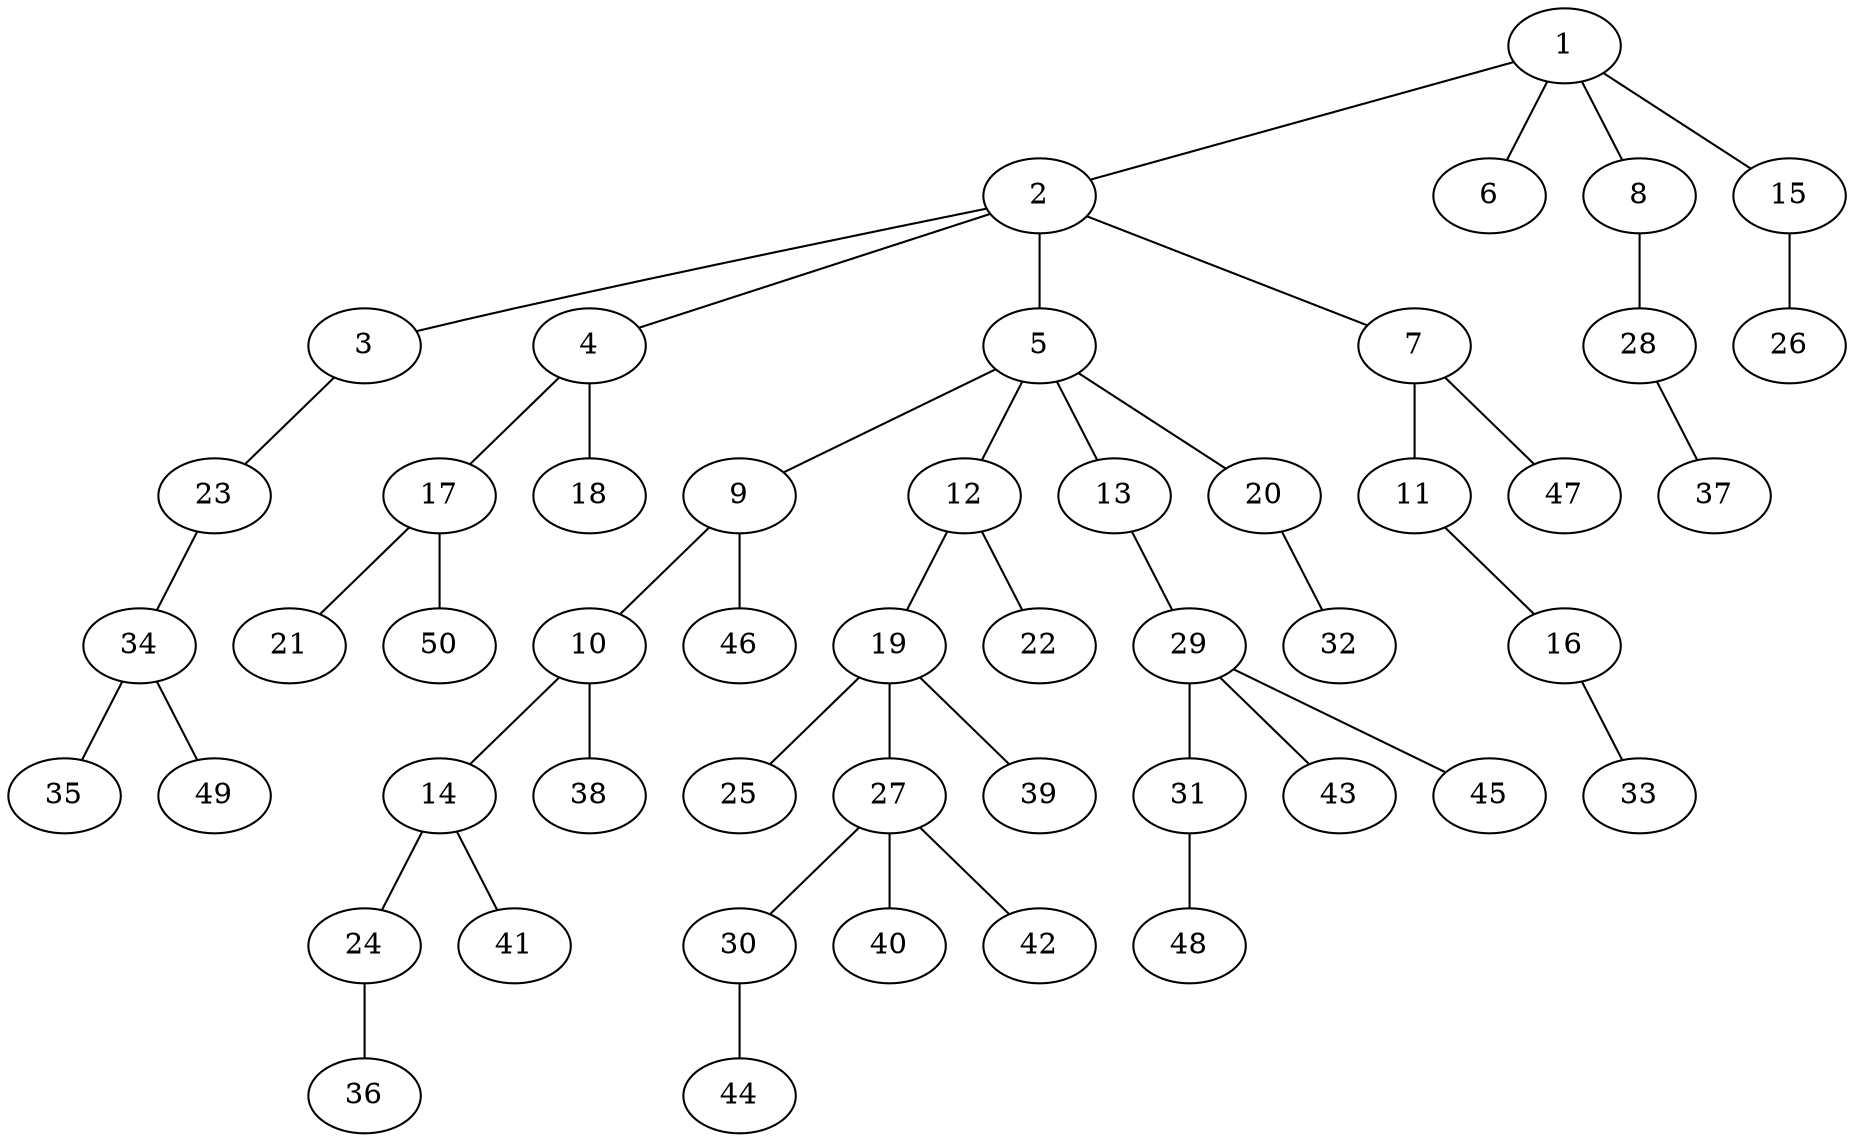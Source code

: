graph graphname {1--2
1--6
1--8
1--15
2--3
2--4
2--5
2--7
3--23
4--17
4--18
5--9
5--12
5--13
5--20
7--11
7--47
8--28
9--10
9--46
10--14
10--38
11--16
12--19
12--22
13--29
14--24
14--41
15--26
16--33
17--21
17--50
19--25
19--27
19--39
20--32
23--34
24--36
27--30
27--40
27--42
28--37
29--31
29--43
29--45
30--44
31--48
34--35
34--49
}